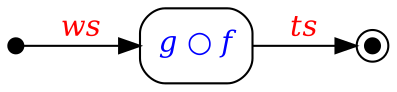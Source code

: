 digraph {
  rankdir=LR
  node [shape="box", style="rounded"]

  start [shape="point", width=0.1]
  h [label=<<i><font color="blue">g ○ f</font></i>>];
  end [shape="point", width=0.1, peripheries=2]

  start -> h [label=<<i><font color="red">ws</font></i>>]
  h -> end [label=<<i><font color="red">ts</font></i>>]
}
